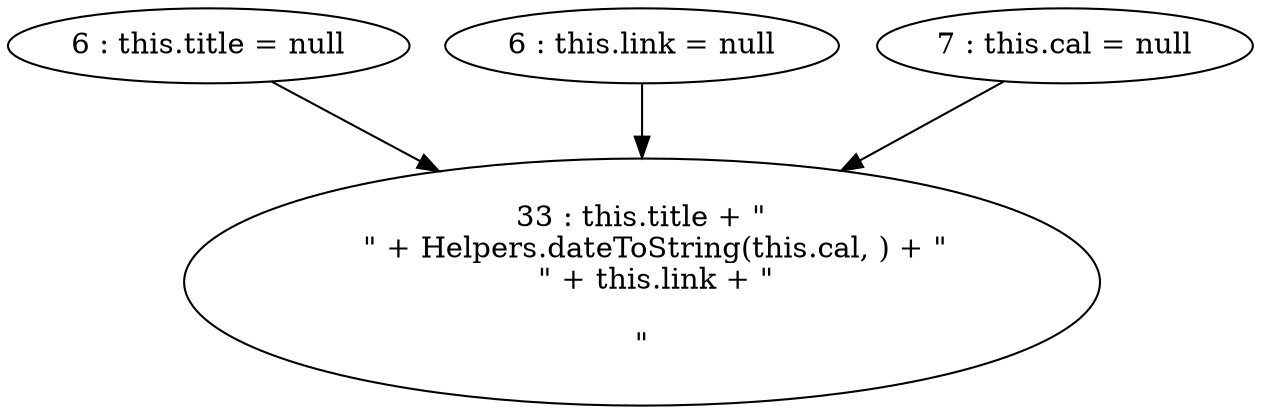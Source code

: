 digraph G {
"6 : this.title = null"
"6 : this.title = null" -> "33 : this.title + \"\n   \" + Helpers.dateToString(this.cal, ) + \"\n   \" + this.link + \"\n\n\""
"6 : this.link = null"
"6 : this.link = null" -> "33 : this.title + \"\n   \" + Helpers.dateToString(this.cal, ) + \"\n   \" + this.link + \"\n\n\""
"7 : this.cal = null"
"7 : this.cal = null" -> "33 : this.title + \"\n   \" + Helpers.dateToString(this.cal, ) + \"\n   \" + this.link + \"\n\n\""
"33 : this.title + \"\n   \" + Helpers.dateToString(this.cal, ) + \"\n   \" + this.link + \"\n\n\""
}